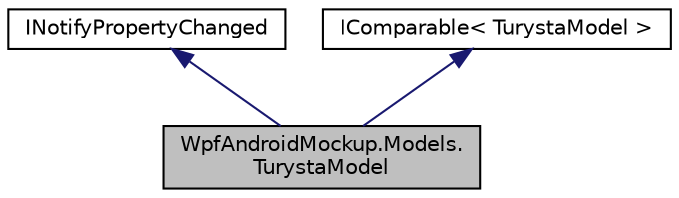 digraph "WpfAndroidMockup.Models.TurystaModel"
{
 // INTERACTIVE_SVG=YES
  edge [fontname="Helvetica",fontsize="10",labelfontname="Helvetica",labelfontsize="10"];
  node [fontname="Helvetica",fontsize="10",shape=record];
  Node0 [label="WpfAndroidMockup.Models.\lTurystaModel",height=0.2,width=0.4,color="black", fillcolor="grey75", style="filled", fontcolor="black"];
  Node1 -> Node0 [dir="back",color="midnightblue",fontsize="10",style="solid",fontname="Helvetica"];
  Node1 [label="INotifyPropertyChanged",height=0.2,width=0.4,color="black", fillcolor="white", style="filled",URL="$class_i_notify_property_changed.html"];
  Node2 -> Node0 [dir="back",color="midnightblue",fontsize="10",style="solid",fontname="Helvetica"];
  Node2 [label="IComparable\< TurystaModel \>",height=0.2,width=0.4,color="black", fillcolor="white", style="filled",URL="$class_i_comparable.html"];
}
